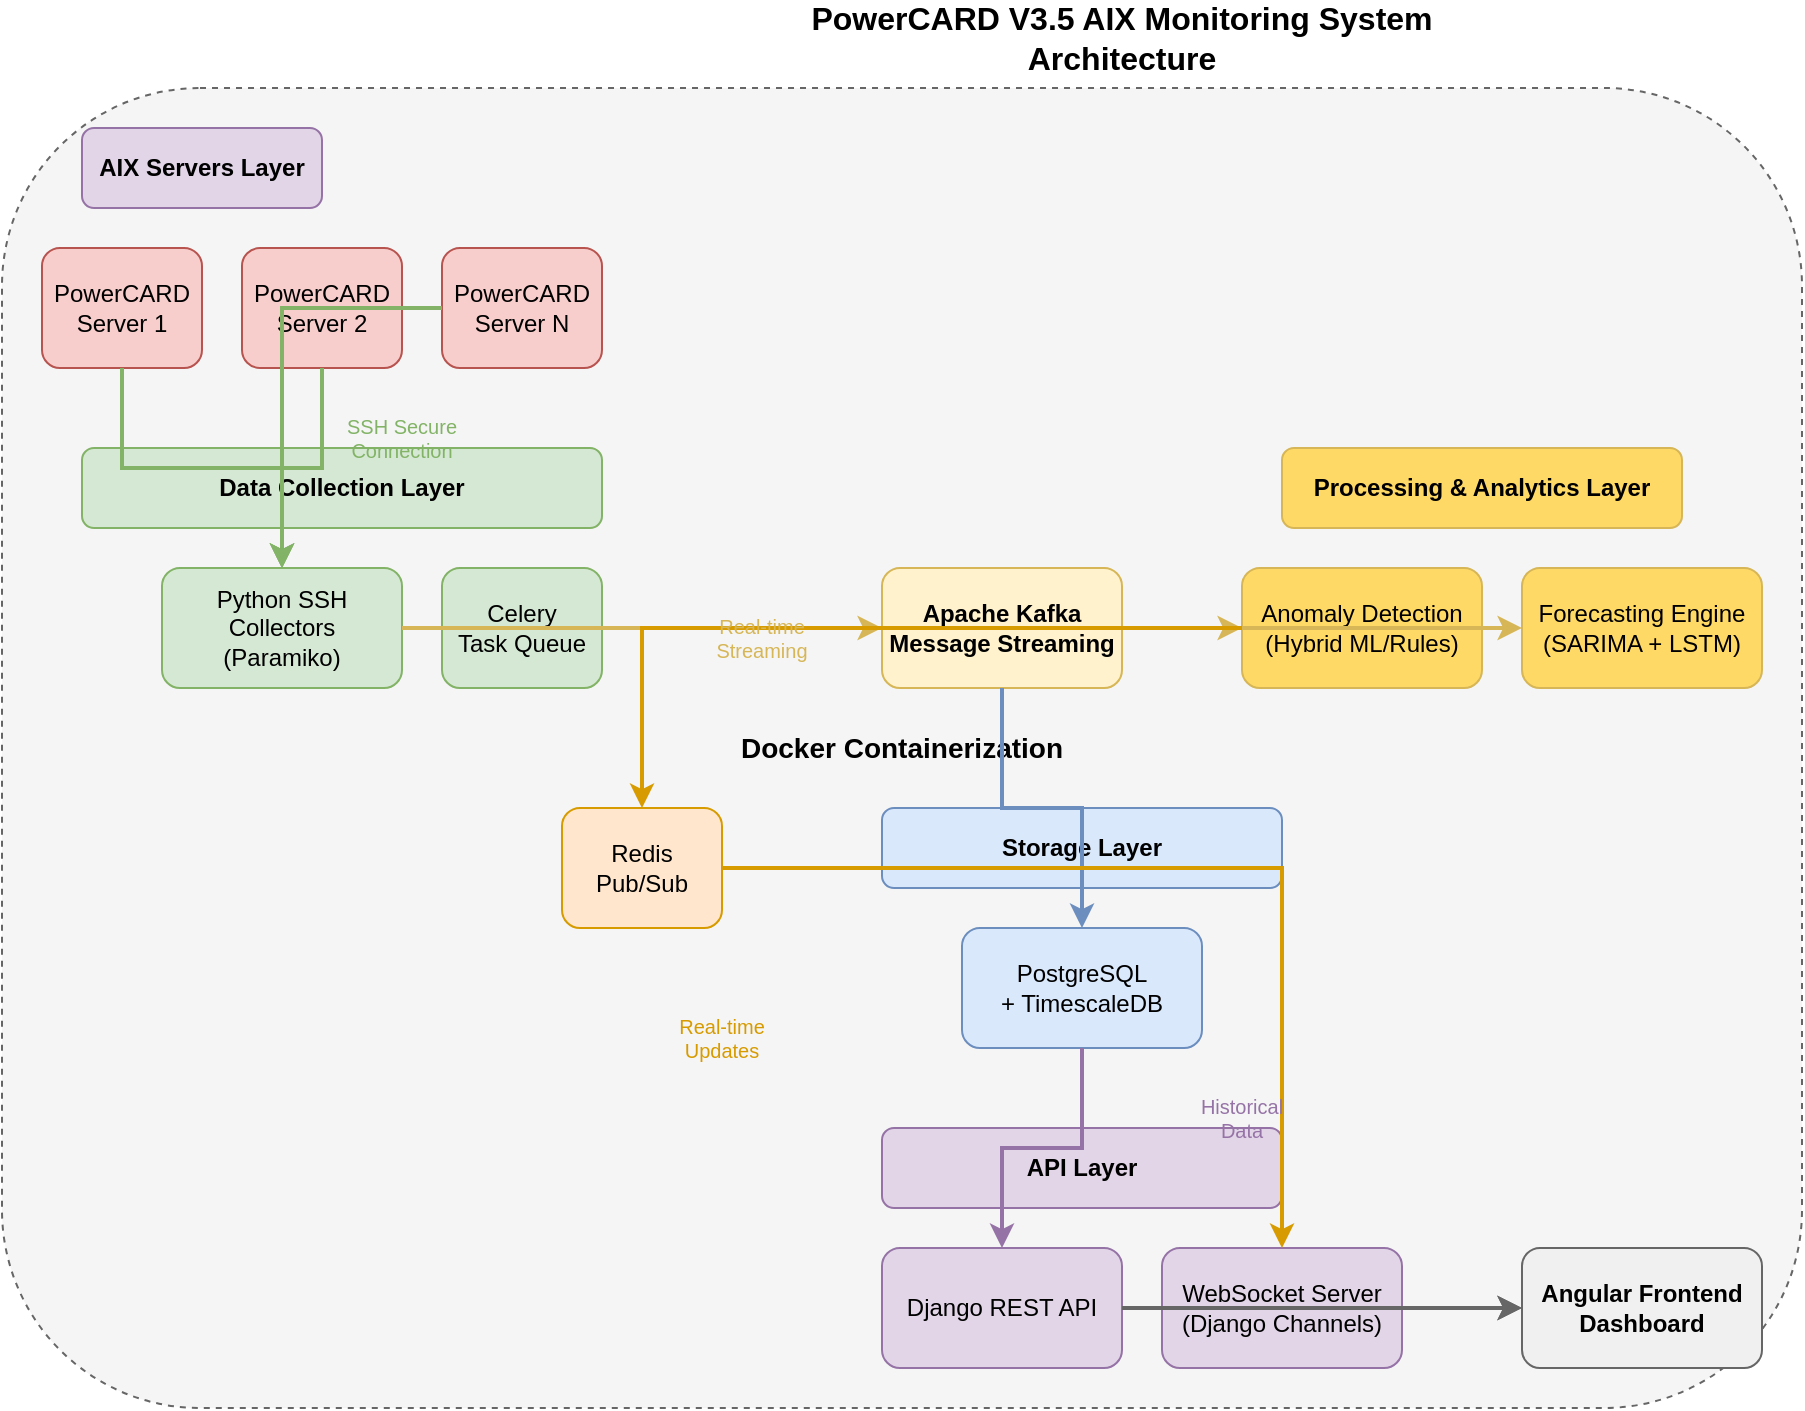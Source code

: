 <mxfile>
    <diagram id="Wl-bCFiKHZFEnNSlyjZQ" name="Global Architecture">
        <mxGraphModel dx="988" dy="720" grid="1" gridSize="10" guides="1" tooltips="1" connect="1" arrows="1" fold="1" page="1" pageScale="1" pageWidth="1200" pageHeight="1920" math="0" shadow="0">
            <root>
                <mxCell id="0"/>
                <mxCell id="1" parent="0"/>
                <mxCell id="27" value="PowerCARD V3.5 AIX Monitoring System Architecture" style="text;html=1;strokeColor=none;fillColor=none;align=center;verticalAlign=middle;whiteSpace=wrap;rounded=0;fontSize=16;fontStyle=1;" vertex="1" parent="1">
                    <mxGeometry x="400" y="20" width="400" height="30" as="geometry"/>
                </mxCell>
                <mxCell id="28" value="Docker Containerization" style="rounded=1;whiteSpace=wrap;html=1;fillColor=#f5f5f5;strokeColor=#666666;fontSize=14;fontStyle=1;dashed=1;" vertex="1" parent="1">
                    <mxGeometry x="40" y="60" width="900" height="660" as="geometry"/>
                </mxCell>
                <mxCell id="29" value="AIX Servers Layer" style="rounded=1;whiteSpace=wrap;html=1;fillColor=#e1d5e7;strokeColor=#9673a6;fontSize=12;fontStyle=1;" vertex="1" parent="1">
                    <mxGeometry x="80" y="80" width="120" height="40" as="geometry"/>
                </mxCell>
                <mxCell id="30" value="PowerCARD&#xa;Server 1" style="rounded=1;whiteSpace=wrap;html=1;fillColor=#f8cecc;strokeColor=#b85450;" vertex="1" parent="1">
                    <mxGeometry x="60" y="140" width="80" height="60" as="geometry"/>
                </mxCell>
                <mxCell id="31" value="PowerCARD&#xa;Server 2" style="rounded=1;whiteSpace=wrap;html=1;fillColor=#f8cecc;strokeColor=#b85450;" vertex="1" parent="1">
                    <mxGeometry x="160" y="140" width="80" height="60" as="geometry"/>
                </mxCell>
                <mxCell id="32" value="PowerCARD&#xa;Server N" style="rounded=1;whiteSpace=wrap;html=1;fillColor=#f8cecc;strokeColor=#b85450;" vertex="1" parent="1">
                    <mxGeometry x="260" y="140" width="80" height="60" as="geometry"/>
                </mxCell>
                <mxCell id="33" value="Data Collection Layer" style="rounded=1;whiteSpace=wrap;html=1;fillColor=#d5e8d4;strokeColor=#82b366;fontSize=12;fontStyle=1;" vertex="1" parent="1">
                    <mxGeometry x="80" y="240" width="260" height="40" as="geometry"/>
                </mxCell>
                <mxCell id="34" value="Python SSH Collectors&#xa;(Paramiko)" style="rounded=1;whiteSpace=wrap;html=1;fillColor=#d5e8d4;strokeColor=#82b366;" vertex="1" parent="1">
                    <mxGeometry x="120" y="300" width="120" height="60" as="geometry"/>
                </mxCell>
                <mxCell id="35" value="Celery&#xa;Task Queue" style="rounded=1;whiteSpace=wrap;html=1;fillColor=#d5e8d4;strokeColor=#82b366;" vertex="1" parent="1">
                    <mxGeometry x="260" y="300" width="80" height="60" as="geometry"/>
                </mxCell>
                <mxCell id="36" value="Apache Kafka&#xa;Message Streaming" style="rounded=1;whiteSpace=wrap;html=1;fillColor=#fff2cc;strokeColor=#d6b656;fontSize=12;fontStyle=1;" vertex="1" parent="1">
                    <mxGeometry x="480" y="300" width="120" height="60" as="geometry"/>
                </mxCell>
                <mxCell id="37" value="Processing &amp; Analytics Layer" style="rounded=1;whiteSpace=wrap;html=1;fillColor=#ffd966;strokeColor=#d6b656;fontSize=12;fontStyle=1;" vertex="1" parent="1">
                    <mxGeometry x="680" y="240" width="200" height="40" as="geometry"/>
                </mxCell>
                <mxCell id="38" value="Anomaly Detection&#xa;(Hybrid ML/Rules)" style="rounded=1;whiteSpace=wrap;html=1;fillColor=#ffd966;strokeColor=#d6b656;" vertex="1" parent="1">
                    <mxGeometry x="660" y="300" width="120" height="60" as="geometry"/>
                </mxCell>
                <mxCell id="39" value="Forecasting Engine&#xa;(SARIMA + LSTM)" style="rounded=1;whiteSpace=wrap;html=1;fillColor=#ffd966;strokeColor=#d6b656;" vertex="1" parent="1">
                    <mxGeometry x="800" y="300" width="120" height="60" as="geometry"/>
                </mxCell>
                <mxCell id="40" value="Storage Layer" style="rounded=1;whiteSpace=wrap;html=1;fillColor=#dae8fc;strokeColor=#6c8ebf;fontSize=12;fontStyle=1;" vertex="1" parent="1">
                    <mxGeometry x="480" y="420" width="200" height="40" as="geometry"/>
                </mxCell>
                <mxCell id="41" value="PostgreSQL&#xa;+ TimescaleDB" style="rounded=1;whiteSpace=wrap;html=1;fillColor=#dae8fc;strokeColor=#6c8ebf;" vertex="1" parent="1">
                    <mxGeometry x="520" y="480" width="120" height="60" as="geometry"/>
                </mxCell>
                <mxCell id="42" value="Redis&#xa;Pub/Sub" style="rounded=1;whiteSpace=wrap;html=1;fillColor=#ffe6cc;strokeColor=#d79b00;" vertex="1" parent="1">
                    <mxGeometry x="320" y="420" width="80" height="60" as="geometry"/>
                </mxCell>
                <mxCell id="43" value="API Layer" style="rounded=1;whiteSpace=wrap;html=1;fillColor=#e1d5e7;strokeColor=#9673a6;fontSize=12;fontStyle=1;" vertex="1" parent="1">
                    <mxGeometry x="480" y="580" width="200" height="40" as="geometry"/>
                </mxCell>
                <mxCell id="44" value="Django REST API" style="rounded=1;whiteSpace=wrap;html=1;fillColor=#e1d5e7;strokeColor=#9673a6;" vertex="1" parent="1">
                    <mxGeometry x="480" y="640" width="120" height="60" as="geometry"/>
                </mxCell>
                <mxCell id="45" value="WebSocket Server&#xa;(Django Channels)" style="rounded=1;whiteSpace=wrap;html=1;fillColor=#e1d5e7;strokeColor=#9673a6;" vertex="1" parent="1">
                    <mxGeometry x="620" y="640" width="120" height="60" as="geometry"/>
                </mxCell>
                <mxCell id="46" value="Angular Frontend&#xa;Dashboard" style="rounded=1;whiteSpace=wrap;html=1;fillColor=#f0f0f0;strokeColor=#666666;fontSize=12;fontStyle=1;" vertex="1" parent="1">
                    <mxGeometry x="800" y="640" width="120" height="60" as="geometry"/>
                </mxCell>
                <mxCell id="47" style="edgeStyle=orthogonalEdgeStyle;rounded=0;orthogonalLoop=1;jettySize=auto;html=1;strokeColor=#82b366;strokeWidth=2;" edge="1" parent="1" source="30" target="34">
                    <mxGeometry relative="1" as="geometry"/>
                </mxCell>
                <mxCell id="48" style="edgeStyle=orthogonalEdgeStyle;rounded=0;orthogonalLoop=1;jettySize=auto;html=1;strokeColor=#82b366;strokeWidth=2;" edge="1" parent="1" source="31" target="34">
                    <mxGeometry relative="1" as="geometry"/>
                </mxCell>
                <mxCell id="49" style="edgeStyle=orthogonalEdgeStyle;rounded=0;orthogonalLoop=1;jettySize=auto;html=1;strokeColor=#82b366;strokeWidth=2;" edge="1" parent="1" source="32" target="34">
                    <mxGeometry relative="1" as="geometry"/>
                </mxCell>
                <mxCell id="50" style="edgeStyle=orthogonalEdgeStyle;rounded=0;orthogonalLoop=1;jettySize=auto;html=1;strokeColor=#d6b656;strokeWidth=2;" edge="1" parent="1" source="34" target="36">
                    <mxGeometry relative="1" as="geometry"/>
                </mxCell>
                <mxCell id="51" style="edgeStyle=orthogonalEdgeStyle;rounded=0;orthogonalLoop=1;jettySize=auto;html=1;strokeColor=#d6b656;strokeWidth=2;" edge="1" parent="1" source="36" target="38">
                    <mxGeometry relative="1" as="geometry"/>
                </mxCell>
                <mxCell id="52" style="edgeStyle=orthogonalEdgeStyle;rounded=0;orthogonalLoop=1;jettySize=auto;html=1;strokeColor=#d6b656;strokeWidth=2;" edge="1" parent="1" source="36" target="39">
                    <mxGeometry relative="1" as="geometry"/>
                </mxCell>
                <mxCell id="53" style="edgeStyle=orthogonalEdgeStyle;rounded=0;orthogonalLoop=1;jettySize=auto;html=1;strokeColor=#6c8ebf;strokeWidth=2;" edge="1" parent="1" source="36" target="41">
                    <mxGeometry relative="1" as="geometry"/>
                </mxCell>
                <mxCell id="54" style="edgeStyle=orthogonalEdgeStyle;rounded=0;orthogonalLoop=1;jettySize=auto;html=1;strokeColor=#d79b00;strokeWidth=2;" edge="1" parent="1" source="38" target="42">
                    <mxGeometry relative="1" as="geometry"/>
                </mxCell>
                <mxCell id="55" style="edgeStyle=orthogonalEdgeStyle;rounded=0;orthogonalLoop=1;jettySize=auto;html=1;strokeColor=#d79b00;strokeWidth=2;" edge="1" parent="1" source="42" target="45">
                    <mxGeometry relative="1" as="geometry"/>
                </mxCell>
                <mxCell id="56" style="edgeStyle=orthogonalEdgeStyle;rounded=0;orthogonalLoop=1;jettySize=auto;html=1;strokeColor=#9673a6;strokeWidth=2;" edge="1" parent="1" source="41" target="44">
                    <mxGeometry relative="1" as="geometry"/>
                </mxCell>
                <mxCell id="57" style="edgeStyle=orthogonalEdgeStyle;rounded=0;orthogonalLoop=1;jettySize=auto;html=1;strokeColor=#666666;strokeWidth=2;" edge="1" parent="1" source="44" target="46">
                    <mxGeometry relative="1" as="geometry"/>
                </mxCell>
                <mxCell id="58" style="edgeStyle=orthogonalEdgeStyle;rounded=0;orthogonalLoop=1;jettySize=auto;html=1;strokeColor=#666666;strokeWidth=2;" edge="1" parent="1" source="45" target="46">
                    <mxGeometry relative="1" as="geometry"/>
                </mxCell>
                <mxCell id="59" value="SSH Secure&#xa;Connection" style="text;html=1;strokeColor=none;fillColor=none;align=center;verticalAlign=middle;whiteSpace=wrap;rounded=0;fontSize=10;fontColor=#82b366;" vertex="1" parent="1">
                    <mxGeometry x="200" y="220" width="80" height="30" as="geometry"/>
                </mxCell>
                <mxCell id="60" value="Real-time&#xa;Streaming" style="text;html=1;strokeColor=none;fillColor=none;align=center;verticalAlign=middle;whiteSpace=wrap;rounded=0;fontSize=10;fontColor=#d6b656;" vertex="1" parent="1">
                    <mxGeometry x="380" y="320" width="80" height="30" as="geometry"/>
                </mxCell>
                <mxCell id="61" value="Real-time&#xa;Updates" style="text;html=1;strokeColor=none;fillColor=none;align=center;verticalAlign=middle;whiteSpace=wrap;rounded=0;fontSize=10;fontColor=#d79b00;" vertex="1" parent="1">
                    <mxGeometry x="360" y="520" width="80" height="30" as="geometry"/>
                </mxCell>
                <mxCell id="62" value="Historical&#xa;Data" style="text;html=1;strokeColor=none;fillColor=none;align=center;verticalAlign=middle;whiteSpace=wrap;rounded=0;fontSize=10;fontColor=#9673a6;" vertex="1" parent="1">
                    <mxGeometry x="620" y="560" width="80" height="30" as="geometry"/>
                </mxCell>
            </root>
        </mxGraphModel>
    </diagram>
</mxfile>